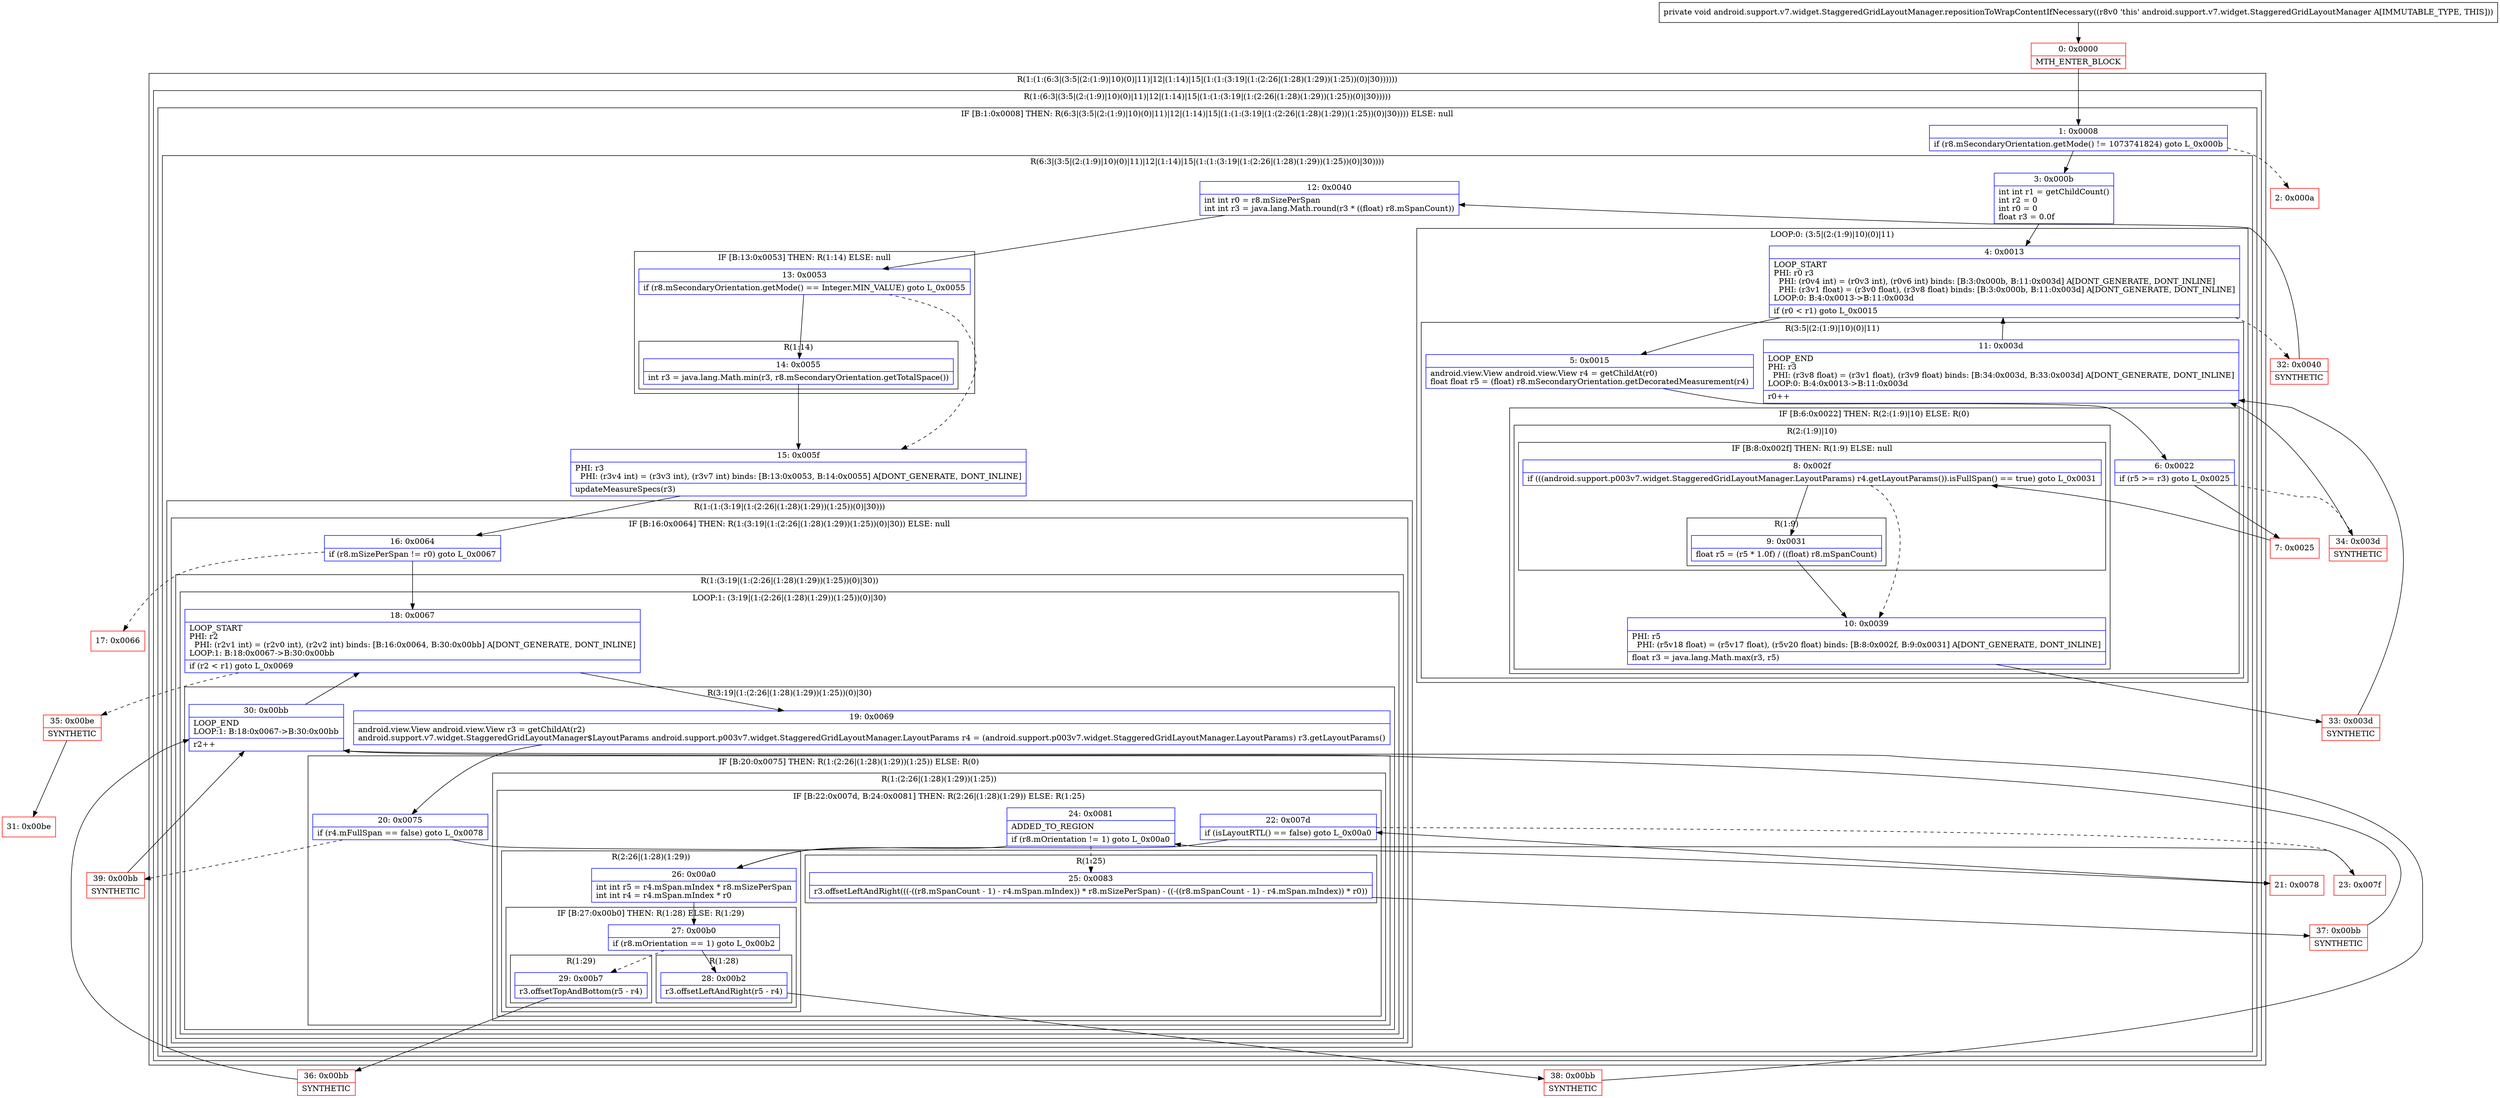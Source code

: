 digraph "CFG forandroid.support.v7.widget.StaggeredGridLayoutManager.repositionToWrapContentIfNecessary()V" {
subgraph cluster_Region_866287806 {
label = "R(1:(1:(6:3|(3:5|(2:(1:9)|10)(0)|11)|12|(1:14)|15|(1:(1:(3:19|(1:(2:26|(1:28)(1:29))(1:25))(0)|30))))))";
node [shape=record,color=blue];
subgraph cluster_Region_18055441 {
label = "R(1:(6:3|(3:5|(2:(1:9)|10)(0)|11)|12|(1:14)|15|(1:(1:(3:19|(1:(2:26|(1:28)(1:29))(1:25))(0)|30)))))";
node [shape=record,color=blue];
subgraph cluster_IfRegion_1021794621 {
label = "IF [B:1:0x0008] THEN: R(6:3|(3:5|(2:(1:9)|10)(0)|11)|12|(1:14)|15|(1:(1:(3:19|(1:(2:26|(1:28)(1:29))(1:25))(0)|30)))) ELSE: null";
node [shape=record,color=blue];
Node_1 [shape=record,label="{1\:\ 0x0008|if (r8.mSecondaryOrientation.getMode() != 1073741824) goto L_0x000b\l}"];
subgraph cluster_Region_674829434 {
label = "R(6:3|(3:5|(2:(1:9)|10)(0)|11)|12|(1:14)|15|(1:(1:(3:19|(1:(2:26|(1:28)(1:29))(1:25))(0)|30))))";
node [shape=record,color=blue];
Node_3 [shape=record,label="{3\:\ 0x000b|int int r1 = getChildCount()\lint r2 = 0\lint r0 = 0\lfloat r3 = 0.0f\l}"];
subgraph cluster_LoopRegion_1497907735 {
label = "LOOP:0: (3:5|(2:(1:9)|10)(0)|11)";
node [shape=record,color=blue];
Node_4 [shape=record,label="{4\:\ 0x0013|LOOP_START\lPHI: r0 r3 \l  PHI: (r0v4 int) = (r0v3 int), (r0v6 int) binds: [B:3:0x000b, B:11:0x003d] A[DONT_GENERATE, DONT_INLINE]\l  PHI: (r3v1 float) = (r3v0 float), (r3v8 float) binds: [B:3:0x000b, B:11:0x003d] A[DONT_GENERATE, DONT_INLINE]\lLOOP:0: B:4:0x0013\-\>B:11:0x003d\l|if (r0 \< r1) goto L_0x0015\l}"];
subgraph cluster_Region_725401734 {
label = "R(3:5|(2:(1:9)|10)(0)|11)";
node [shape=record,color=blue];
Node_5 [shape=record,label="{5\:\ 0x0015|android.view.View android.view.View r4 = getChildAt(r0)\lfloat float r5 = (float) r8.mSecondaryOrientation.getDecoratedMeasurement(r4)\l}"];
subgraph cluster_IfRegion_946026801 {
label = "IF [B:6:0x0022] THEN: R(2:(1:9)|10) ELSE: R(0)";
node [shape=record,color=blue];
Node_6 [shape=record,label="{6\:\ 0x0022|if (r5 \>= r3) goto L_0x0025\l}"];
subgraph cluster_Region_813655820 {
label = "R(2:(1:9)|10)";
node [shape=record,color=blue];
subgraph cluster_IfRegion_2054140655 {
label = "IF [B:8:0x002f] THEN: R(1:9) ELSE: null";
node [shape=record,color=blue];
Node_8 [shape=record,label="{8\:\ 0x002f|if (((android.support.p003v7.widget.StaggeredGridLayoutManager.LayoutParams) r4.getLayoutParams()).isFullSpan() == true) goto L_0x0031\l}"];
subgraph cluster_Region_993888252 {
label = "R(1:9)";
node [shape=record,color=blue];
Node_9 [shape=record,label="{9\:\ 0x0031|float r5 = (r5 * 1.0f) \/ ((float) r8.mSpanCount)\l}"];
}
}
Node_10 [shape=record,label="{10\:\ 0x0039|PHI: r5 \l  PHI: (r5v18 float) = (r5v17 float), (r5v20 float) binds: [B:8:0x002f, B:9:0x0031] A[DONT_GENERATE, DONT_INLINE]\l|float r3 = java.lang.Math.max(r3, r5)\l}"];
}
subgraph cluster_Region_437155867 {
label = "R(0)";
node [shape=record,color=blue];
}
}
Node_11 [shape=record,label="{11\:\ 0x003d|LOOP_END\lPHI: r3 \l  PHI: (r3v8 float) = (r3v1 float), (r3v9 float) binds: [B:34:0x003d, B:33:0x003d] A[DONT_GENERATE, DONT_INLINE]\lLOOP:0: B:4:0x0013\-\>B:11:0x003d\l|r0++\l}"];
}
}
Node_12 [shape=record,label="{12\:\ 0x0040|int int r0 = r8.mSizePerSpan\lint int r3 = java.lang.Math.round(r3 * ((float) r8.mSpanCount))\l}"];
subgraph cluster_IfRegion_1024375956 {
label = "IF [B:13:0x0053] THEN: R(1:14) ELSE: null";
node [shape=record,color=blue];
Node_13 [shape=record,label="{13\:\ 0x0053|if (r8.mSecondaryOrientation.getMode() == Integer.MIN_VALUE) goto L_0x0055\l}"];
subgraph cluster_Region_1620203402 {
label = "R(1:14)";
node [shape=record,color=blue];
Node_14 [shape=record,label="{14\:\ 0x0055|int r3 = java.lang.Math.min(r3, r8.mSecondaryOrientation.getTotalSpace())\l}"];
}
}
Node_15 [shape=record,label="{15\:\ 0x005f|PHI: r3 \l  PHI: (r3v4 int) = (r3v3 int), (r3v7 int) binds: [B:13:0x0053, B:14:0x0055] A[DONT_GENERATE, DONT_INLINE]\l|updateMeasureSpecs(r3)\l}"];
subgraph cluster_Region_545827117 {
label = "R(1:(1:(3:19|(1:(2:26|(1:28)(1:29))(1:25))(0)|30)))";
node [shape=record,color=blue];
subgraph cluster_IfRegion_1197528554 {
label = "IF [B:16:0x0064] THEN: R(1:(3:19|(1:(2:26|(1:28)(1:29))(1:25))(0)|30)) ELSE: null";
node [shape=record,color=blue];
Node_16 [shape=record,label="{16\:\ 0x0064|if (r8.mSizePerSpan != r0) goto L_0x0067\l}"];
subgraph cluster_Region_648028848 {
label = "R(1:(3:19|(1:(2:26|(1:28)(1:29))(1:25))(0)|30))";
node [shape=record,color=blue];
subgraph cluster_LoopRegion_905428094 {
label = "LOOP:1: (3:19|(1:(2:26|(1:28)(1:29))(1:25))(0)|30)";
node [shape=record,color=blue];
Node_18 [shape=record,label="{18\:\ 0x0067|LOOP_START\lPHI: r2 \l  PHI: (r2v1 int) = (r2v0 int), (r2v2 int) binds: [B:16:0x0064, B:30:0x00bb] A[DONT_GENERATE, DONT_INLINE]\lLOOP:1: B:18:0x0067\-\>B:30:0x00bb\l|if (r2 \< r1) goto L_0x0069\l}"];
subgraph cluster_Region_1271306048 {
label = "R(3:19|(1:(2:26|(1:28)(1:29))(1:25))(0)|30)";
node [shape=record,color=blue];
Node_19 [shape=record,label="{19\:\ 0x0069|android.view.View android.view.View r3 = getChildAt(r2)\landroid.support.v7.widget.StaggeredGridLayoutManager$LayoutParams android.support.p003v7.widget.StaggeredGridLayoutManager.LayoutParams r4 = (android.support.p003v7.widget.StaggeredGridLayoutManager.LayoutParams) r3.getLayoutParams()\l}"];
subgraph cluster_IfRegion_145984116 {
label = "IF [B:20:0x0075] THEN: R(1:(2:26|(1:28)(1:29))(1:25)) ELSE: R(0)";
node [shape=record,color=blue];
Node_20 [shape=record,label="{20\:\ 0x0075|if (r4.mFullSpan == false) goto L_0x0078\l}"];
subgraph cluster_Region_1334270175 {
label = "R(1:(2:26|(1:28)(1:29))(1:25))";
node [shape=record,color=blue];
subgraph cluster_IfRegion_119908263 {
label = "IF [B:22:0x007d, B:24:0x0081] THEN: R(2:26|(1:28)(1:29)) ELSE: R(1:25)";
node [shape=record,color=blue];
Node_22 [shape=record,label="{22\:\ 0x007d|if (isLayoutRTL() == false) goto L_0x00a0\l}"];
Node_24 [shape=record,label="{24\:\ 0x0081|ADDED_TO_REGION\l|if (r8.mOrientation != 1) goto L_0x00a0\l}"];
subgraph cluster_Region_177542512 {
label = "R(2:26|(1:28)(1:29))";
node [shape=record,color=blue];
Node_26 [shape=record,label="{26\:\ 0x00a0|int int r5 = r4.mSpan.mIndex * r8.mSizePerSpan\lint int r4 = r4.mSpan.mIndex * r0\l}"];
subgraph cluster_IfRegion_1644275631 {
label = "IF [B:27:0x00b0] THEN: R(1:28) ELSE: R(1:29)";
node [shape=record,color=blue];
Node_27 [shape=record,label="{27\:\ 0x00b0|if (r8.mOrientation == 1) goto L_0x00b2\l}"];
subgraph cluster_Region_555487735 {
label = "R(1:28)";
node [shape=record,color=blue];
Node_28 [shape=record,label="{28\:\ 0x00b2|r3.offsetLeftAndRight(r5 \- r4)\l}"];
}
subgraph cluster_Region_50380337 {
label = "R(1:29)";
node [shape=record,color=blue];
Node_29 [shape=record,label="{29\:\ 0x00b7|r3.offsetTopAndBottom(r5 \- r4)\l}"];
}
}
}
subgraph cluster_Region_1092174889 {
label = "R(1:25)";
node [shape=record,color=blue];
Node_25 [shape=record,label="{25\:\ 0x0083|r3.offsetLeftAndRight(((\-((r8.mSpanCount \- 1) \- r4.mSpan.mIndex)) * r8.mSizePerSpan) \- ((\-((r8.mSpanCount \- 1) \- r4.mSpan.mIndex)) * r0))\l}"];
}
}
}
subgraph cluster_Region_1158917373 {
label = "R(0)";
node [shape=record,color=blue];
}
}
Node_30 [shape=record,label="{30\:\ 0x00bb|LOOP_END\lLOOP:1: B:18:0x0067\-\>B:30:0x00bb\l|r2++\l}"];
}
}
}
}
}
}
}
}
}
Node_0 [shape=record,color=red,label="{0\:\ 0x0000|MTH_ENTER_BLOCK\l}"];
Node_2 [shape=record,color=red,label="{2\:\ 0x000a}"];
Node_7 [shape=record,color=red,label="{7\:\ 0x0025}"];
Node_17 [shape=record,color=red,label="{17\:\ 0x0066}"];
Node_21 [shape=record,color=red,label="{21\:\ 0x0078}"];
Node_23 [shape=record,color=red,label="{23\:\ 0x007f}"];
Node_31 [shape=record,color=red,label="{31\:\ 0x00be}"];
Node_32 [shape=record,color=red,label="{32\:\ 0x0040|SYNTHETIC\l}"];
Node_33 [shape=record,color=red,label="{33\:\ 0x003d|SYNTHETIC\l}"];
Node_34 [shape=record,color=red,label="{34\:\ 0x003d|SYNTHETIC\l}"];
Node_35 [shape=record,color=red,label="{35\:\ 0x00be|SYNTHETIC\l}"];
Node_36 [shape=record,color=red,label="{36\:\ 0x00bb|SYNTHETIC\l}"];
Node_37 [shape=record,color=red,label="{37\:\ 0x00bb|SYNTHETIC\l}"];
Node_38 [shape=record,color=red,label="{38\:\ 0x00bb|SYNTHETIC\l}"];
Node_39 [shape=record,color=red,label="{39\:\ 0x00bb|SYNTHETIC\l}"];
MethodNode[shape=record,label="{private void android.support.v7.widget.StaggeredGridLayoutManager.repositionToWrapContentIfNecessary((r8v0 'this' android.support.v7.widget.StaggeredGridLayoutManager A[IMMUTABLE_TYPE, THIS])) }"];
MethodNode -> Node_0;
Node_1 -> Node_2[style=dashed];
Node_1 -> Node_3;
Node_3 -> Node_4;
Node_4 -> Node_5;
Node_4 -> Node_32[style=dashed];
Node_5 -> Node_6;
Node_6 -> Node_7;
Node_6 -> Node_34[style=dashed];
Node_8 -> Node_9;
Node_8 -> Node_10[style=dashed];
Node_9 -> Node_10;
Node_10 -> Node_33;
Node_11 -> Node_4;
Node_12 -> Node_13;
Node_13 -> Node_14;
Node_13 -> Node_15[style=dashed];
Node_14 -> Node_15;
Node_15 -> Node_16;
Node_16 -> Node_17[style=dashed];
Node_16 -> Node_18;
Node_18 -> Node_19;
Node_18 -> Node_35[style=dashed];
Node_19 -> Node_20;
Node_20 -> Node_21;
Node_20 -> Node_39[style=dashed];
Node_22 -> Node_23[style=dashed];
Node_22 -> Node_26;
Node_24 -> Node_25[style=dashed];
Node_24 -> Node_26;
Node_26 -> Node_27;
Node_27 -> Node_28;
Node_27 -> Node_29[style=dashed];
Node_28 -> Node_38;
Node_29 -> Node_36;
Node_25 -> Node_37;
Node_30 -> Node_18;
Node_0 -> Node_1;
Node_7 -> Node_8;
Node_21 -> Node_22;
Node_23 -> Node_24;
Node_32 -> Node_12;
Node_33 -> Node_11;
Node_34 -> Node_11;
Node_35 -> Node_31;
Node_36 -> Node_30;
Node_37 -> Node_30;
Node_38 -> Node_30;
Node_39 -> Node_30;
}

